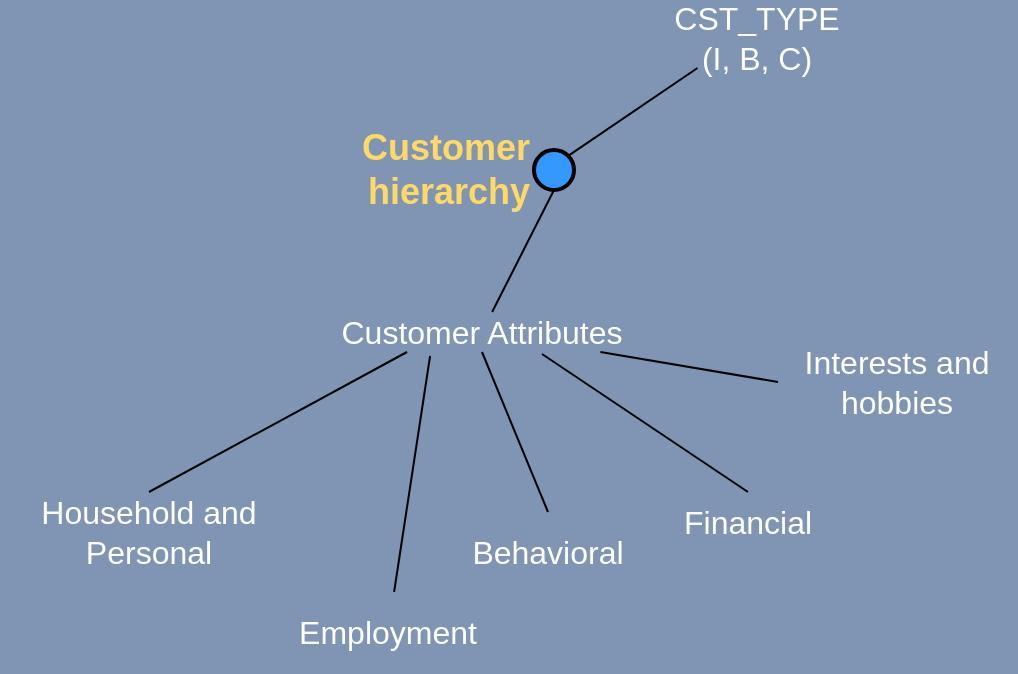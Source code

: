 <mxfile version="12.5.5" type="github">
  <diagram id="MOwnTU56LkCQt1FvEv5g" name="Page-1">
    <mxGraphModel dx="946" dy="567" grid="0" gridSize="10" guides="1" tooltips="1" connect="1" arrows="1" fold="1" page="1" pageScale="1" pageWidth="1100" pageHeight="850" background="#8095B3" math="0" shadow="0">
      <root>
        <mxCell id="0"/>
        <mxCell id="1" parent="0"/>
        <mxCell id="UIQq5TDXMI4RmRg3ufpn-1" value="Customer hierarchy" style="strokeWidth=2;html=1;shape=mxgraph.flowchart.start_2;whiteSpace=wrap;labelPosition=left;verticalLabelPosition=middle;align=right;verticalAlign=middle;fillColor=#3399FF;fontStyle=1;fontSize=18;fontColor=#FFD966;" vertex="1" parent="1">
          <mxGeometry x="438" y="259" width="20" height="20" as="geometry"/>
        </mxCell>
        <mxCell id="UIQq5TDXMI4RmRg3ufpn-2" value="" style="endArrow=none;html=1;labelPosition=center;verticalLabelPosition=bottom;align=center;verticalAlign=top;entryX=0.5;entryY=1;entryDx=0;entryDy=0;entryPerimeter=0;" edge="1" parent="1" source="UIQq5TDXMI4RmRg3ufpn-3" target="UIQq5TDXMI4RmRg3ufpn-1">
          <mxGeometry width="50" height="50" relative="1" as="geometry">
            <mxPoint x="380" y="330" as="sourcePoint"/>
            <mxPoint x="400" y="260" as="targetPoint"/>
          </mxGeometry>
        </mxCell>
        <mxCell id="UIQq5TDXMI4RmRg3ufpn-3" value="Customer Attributes" style="text;html=1;strokeColor=none;fillColor=none;align=center;verticalAlign=middle;whiteSpace=wrap;rounded=0;fontSize=16;fontColor=#FFFFFF;" vertex="1" parent="1">
          <mxGeometry x="337" y="340" width="150" height="20" as="geometry"/>
        </mxCell>
        <mxCell id="UIQq5TDXMI4RmRg3ufpn-4" value="" style="endArrow=none;html=1;entryX=0.25;entryY=1;entryDx=0;entryDy=0;exitX=0.5;exitY=0;exitDx=0;exitDy=0;fontSize=16;fontColor=#FFFFFF;" edge="1" parent="1" source="UIQq5TDXMI4RmRg3ufpn-6" target="UIQq5TDXMI4RmRg3ufpn-3">
          <mxGeometry width="50" height="50" relative="1" as="geometry">
            <mxPoint x="295" y="380" as="sourcePoint"/>
            <mxPoint x="330" y="440" as="targetPoint"/>
          </mxGeometry>
        </mxCell>
        <mxCell id="UIQq5TDXMI4RmRg3ufpn-5" value="" style="endArrow=none;html=1;entryX=0.5;entryY=1;entryDx=0;entryDy=0;exitX=0.5;exitY=0;exitDx=0;exitDy=0;fontSize=16;fontColor=#FFFFFF;" edge="1" parent="1" source="UIQq5TDXMI4RmRg3ufpn-7" target="UIQq5TDXMI4RmRg3ufpn-3">
          <mxGeometry width="50" height="50" relative="1" as="geometry">
            <mxPoint x="560" y="420" as="sourcePoint"/>
            <mxPoint x="380" y="370" as="targetPoint"/>
          </mxGeometry>
        </mxCell>
        <mxCell id="UIQq5TDXMI4RmRg3ufpn-6" value="Household and Personal" style="text;html=1;strokeColor=none;fillColor=none;align=center;verticalAlign=middle;whiteSpace=wrap;rounded=0;fontSize=16;fontColor=#FFFFFF;" vertex="1" parent="1">
          <mxGeometry x="171" y="430" width="149" height="40" as="geometry"/>
        </mxCell>
        <mxCell id="UIQq5TDXMI4RmRg3ufpn-7" value="Behavioral" style="text;html=1;strokeColor=none;fillColor=none;align=center;verticalAlign=middle;whiteSpace=wrap;rounded=0;fontSize=16;fontColor=#FFFFFF;" vertex="1" parent="1">
          <mxGeometry x="400" y="440" width="90" height="40" as="geometry"/>
        </mxCell>
        <mxCell id="UIQq5TDXMI4RmRg3ufpn-8" value="Financial" style="text;html=1;strokeColor=none;fillColor=none;align=center;verticalAlign=middle;whiteSpace=wrap;rounded=0;fontSize=16;fontColor=#FFFFFF;" vertex="1" parent="1">
          <mxGeometry x="500" y="430" width="90" height="30" as="geometry"/>
        </mxCell>
        <mxCell id="UIQq5TDXMI4RmRg3ufpn-9" value="" style="endArrow=none;html=1;entryX=0.7;entryY=1.05;entryDx=0;entryDy=0;entryPerimeter=0;exitX=0.5;exitY=0;exitDx=0;exitDy=0;fontSize=16;fontColor=#FFFFFF;" edge="1" parent="1" source="UIQq5TDXMI4RmRg3ufpn-8" target="UIQq5TDXMI4RmRg3ufpn-3">
          <mxGeometry width="50" height="50" relative="1" as="geometry">
            <mxPoint x="455" y="450" as="sourcePoint"/>
            <mxPoint x="425" y="370" as="targetPoint"/>
          </mxGeometry>
        </mxCell>
        <mxCell id="UIQq5TDXMI4RmRg3ufpn-10" value="Employment" style="text;html=1;strokeColor=none;fillColor=none;align=center;verticalAlign=middle;whiteSpace=wrap;rounded=0;fontSize=16;fontColor=#FFFFFF;" vertex="1" parent="1">
          <mxGeometry x="320" y="480" width="90" height="40" as="geometry"/>
        </mxCell>
        <mxCell id="UIQq5TDXMI4RmRg3ufpn-11" value="" style="endArrow=none;html=1;entryX=0.327;entryY=1.1;entryDx=0;entryDy=0;entryPerimeter=0;fontSize=16;fontColor=#FFFFFF;" edge="1" parent="1" source="UIQq5TDXMI4RmRg3ufpn-10" target="UIQq5TDXMI4RmRg3ufpn-3">
          <mxGeometry width="50" height="50" relative="1" as="geometry">
            <mxPoint x="455" y="450" as="sourcePoint"/>
            <mxPoint x="425" y="370" as="targetPoint"/>
          </mxGeometry>
        </mxCell>
        <mxCell id="UIQq5TDXMI4RmRg3ufpn-12" value="Interests and hobbies" style="text;html=1;strokeColor=none;fillColor=none;align=center;verticalAlign=middle;whiteSpace=wrap;rounded=0;fontSize=16;fontColor=#FFFFFF;" vertex="1" parent="1">
          <mxGeometry x="560" y="360" width="119" height="30" as="geometry"/>
        </mxCell>
        <mxCell id="UIQq5TDXMI4RmRg3ufpn-13" value="" style="endArrow=none;html=1;exitX=0;exitY=0.5;exitDx=0;exitDy=0;fontSize=16;fontColor=#FFFFFF;" edge="1" parent="1" source="UIQq5TDXMI4RmRg3ufpn-12" target="UIQq5TDXMI4RmRg3ufpn-3">
          <mxGeometry width="50" height="50" relative="1" as="geometry">
            <mxPoint x="555" y="440" as="sourcePoint"/>
            <mxPoint x="460" y="350" as="targetPoint"/>
          </mxGeometry>
        </mxCell>
        <mxCell id="UIQq5TDXMI4RmRg3ufpn-15" value="" style="endArrow=none;html=1;exitX=0.855;exitY=0.145;exitDx=0;exitDy=0;entryX=0.25;entryY=1;entryDx=0;entryDy=0;exitPerimeter=0;fontColor=#FFFFFF;" edge="1" parent="1" source="UIQq5TDXMI4RmRg3ufpn-1" target="UIQq5TDXMI4RmRg3ufpn-29">
          <mxGeometry width="50" height="50" relative="1" as="geometry">
            <mxPoint x="570" y="385" as="sourcePoint"/>
            <mxPoint x="492.5" y="228" as="targetPoint"/>
          </mxGeometry>
        </mxCell>
        <mxCell id="UIQq5TDXMI4RmRg3ufpn-29" value="&lt;div&gt;CST_TYPE&lt;/div&gt;&lt;div&gt;(I, B, C)&lt;br&gt;&lt;/div&gt;" style="text;html=1;strokeColor=none;fillColor=none;align=center;verticalAlign=middle;whiteSpace=wrap;rounded=0;fontSize=16;fontColor=#FFFFFF;" vertex="1" parent="1">
          <mxGeometry x="490" y="188" width="119" height="30" as="geometry"/>
        </mxCell>
      </root>
    </mxGraphModel>
  </diagram>
</mxfile>
